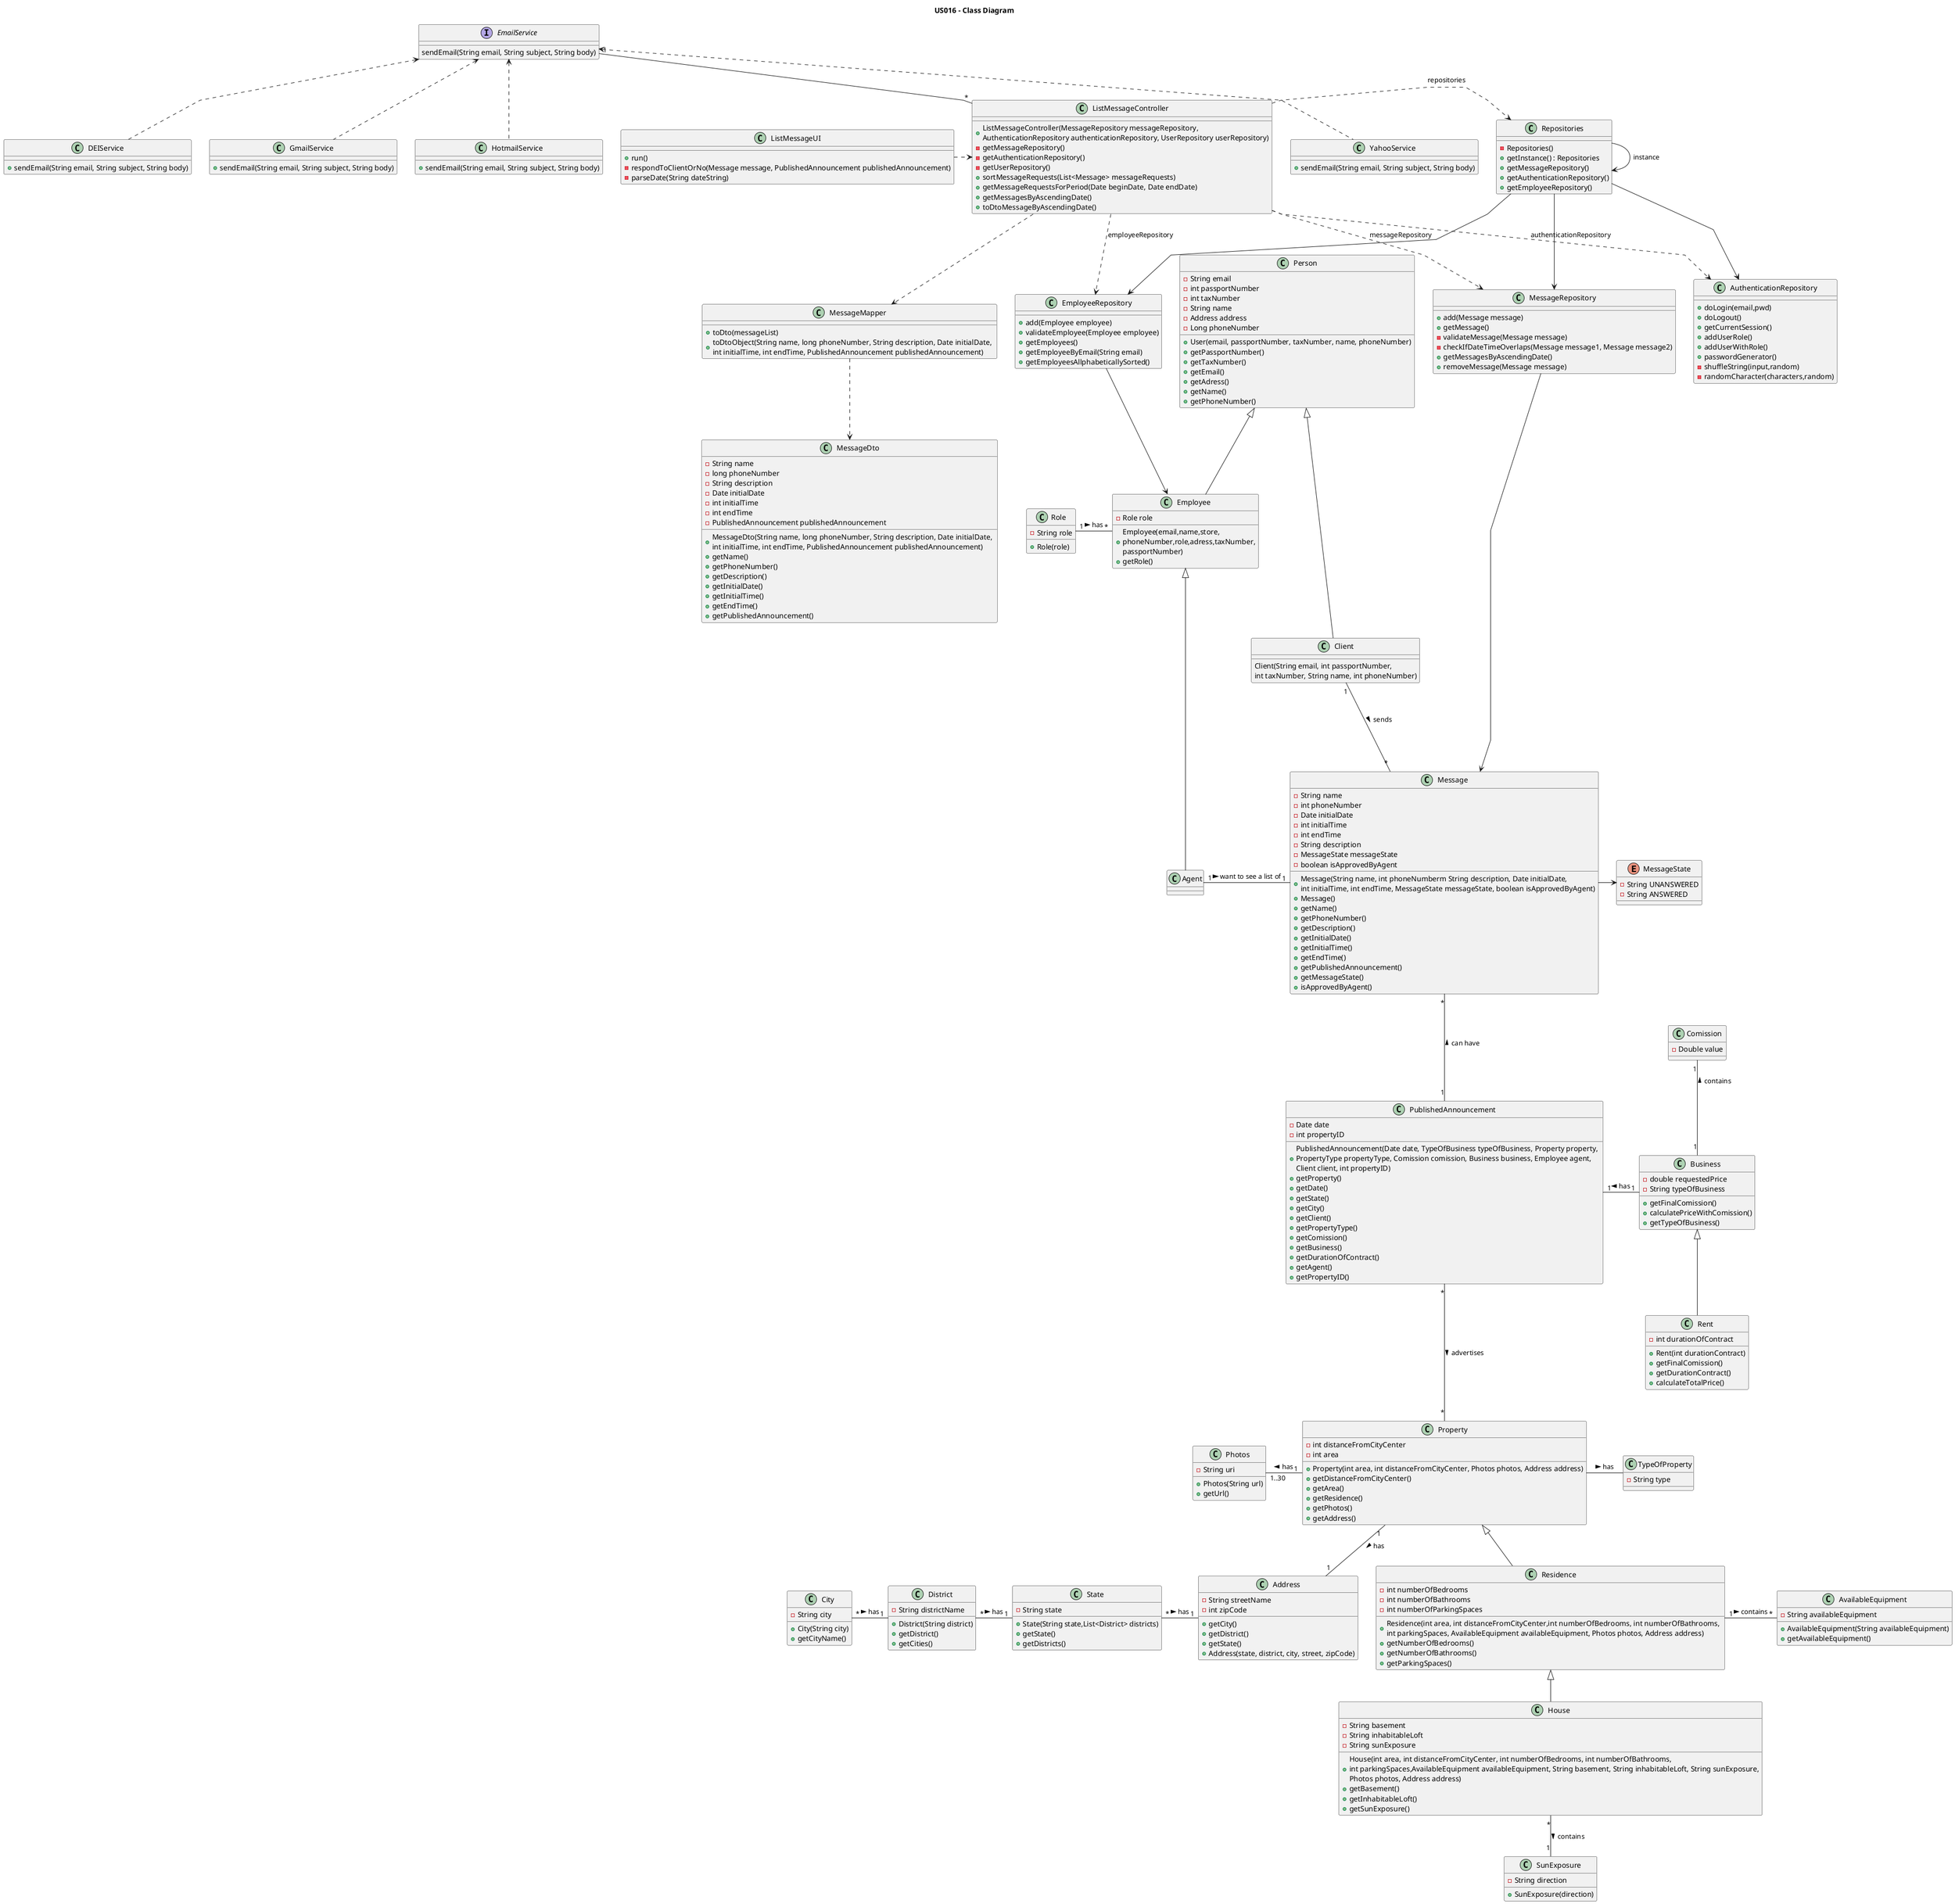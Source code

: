 @startuml

title US016 - Class Diagram

skinparam packageStyle rectangle
skinparam shadowing false
skinparam linetype polyline

class ListMessageUI {
    + run()
    - respondToClientOrNo(Message message, PublishedAnnouncement publishedAnnouncement)
    - parseDate(String dateString)
}

class ListMessageController {
    + ListMessageController(MessageRepository messageRepository, \nAuthenticationRepository authenticationRepository, UserRepository userRepository)
    - getMessageRepository()
    - getAuthenticationRepository()
    - getUserRepository()
    + sortMessageRequests(List<Message> messageRequests)
    + getMessageRequestsForPeriod(Date beginDate, Date endDate)
    + getMessagesByAscendingDate()
    + toDtoMessageByAscendingDate()
}

class Repositories {
    - Repositories()
    + getInstance() : Repositories
    + getMessageRepository()
    + getAuthenticationRepository()
    + getEmployeeRepository()
}

class MessageRepository {
    + add(Message message)
    + getMessage()
    - validateMessage(Message message)
    - checkIfDateTimeOverlaps(Message message1, Message message2)
    + getMessagesByAscendingDate()
    + removeMessage(Message message)
}

class Message {
    - String name
    - int phoneNumber
    - Date initialDate
    - int initialTime
    - int endTime
    - String description
    - MessageState messageState
    - boolean isApprovedByAgent

    + Message(String name, int phoneNumberm String description, Date initialDate, \nint initialTime, int endTime, MessageState messageState, boolean isApprovedByAgent)
    + Message()
    + getName()
    + getPhoneNumber()
    + getDescription()
    + getInitialDate()
    + getInitialTime()
    + getEndTime()
    + getPublishedAnnouncement()
    + getMessageState()
    + isApprovedByAgent()
}

class AuthenticationRepository {
    + doLogin(email,pwd)
    + doLogout()
    + getCurrentSession()
    + addUserRole()
    + addUserWithRole()
    + passwordGenerator()
    - shuffleString(input,random)
    - randomCharacter(characters,random)
}

class EmployeeRepository {
    + add(Employee employee)
    + validateEmployee(Employee employee)
    + getEmployees()
    + getEmployeeByEmail(String email)
    + getEmployeesAllphabeticallySorted()
}

class Person {
    - String email
    - int passportNumber
    - int taxNumber
    - String name
    - Address address
    - Long phoneNumber

    + User(email, passportNumber, taxNumber, name, phoneNumber)
    + getPassportNumber()
    + getTaxNumber()
    + getEmail()
    + getAdress()
    + getName()
    + getPhoneNumber()
}

class Agent {

}

class Residence {
    - int numberOfBedrooms
    - int numberOfBathrooms
    - int numberOfParkingSpaces

    + Residence(int area, int distanceFromCityCenter,int numberOfBedrooms, int numberOfBathrooms, \nint parkingSpaces, AvailableEquipment availableEquipment, Photos photos, Address address)
    + getNumberOfBedrooms()
    + getNumberOfBathrooms()
    + getParkingSpaces()
}

class House {
    - String basement
    - String inhabitableLoft
    - String sunExposure

    + House(int area, int distanceFromCityCenter, int numberOfBedrooms, int numberOfBathrooms, \nint parkingSpaces,AvailableEquipment availableEquipment, String basement, String inhabitableLoft, String sunExposure,\nPhotos photos, Address address)
    + getBasement()
    + getInhabitableLoft()
    + getSunExposure()
}

class SunExposure {
    - String direction

    + SunExposure(direction)
}

class AvailableEquipment {
    - String availableEquipment

    + AvailableEquipment(String availableEquipment)
    + getAvailableEquipment()
}

class Address{
    - String streetName
    - int zipCode
    + getCity()
    + getDistrict()
    + getState()
    + Address(state, district, city, street, zipCode)
}

class District {
    - String districtName

    + District(String district)
    + getDistrict()
    + getCities()
}

class City{
    - String city

    + City(String city)
    + getCityName()
}

class State{
    - String state

    + State(String state,List<District> districts)
    + getState()
    + getDistricts()
}

class Photos {
    - String uri

    + Photos(String url)
    + getUrl()
}

class Property {
    - int distanceFromCityCenter
    - int area

    + Property(int area, int distanceFromCityCenter, Photos photos, Address address)
    + getDistanceFromCityCenter()
    + getArea()
    + getResidence()
    + getPhotos()
    + getAddress()
}

class Rent {
    - int durationOfContract

    + Rent(int durationContract)
    + getFinalComission()
    + getDurationContract()
    + calculateTotalPrice()
}

class PublishedAnnouncement {
    - Date date
    - int propertyID

    + PublishedAnnouncement(Date date, TypeOfBusiness typeOfBusiness, Property property, \nPropertyType propertyType, Comission comission, Business business, Employee agent, \nClient client, int propertyID)
    + getProperty()
    + getDate()
    + getState()
    + getCity()
    + getClient()
    + getPropertyType()
    + getComission()
    + getBusiness()
    + getDurationOfContract()
    + getAgent()
    + getPropertyID()
}

class Employee {
    - Role role

    + Employee(email,name,store,\nphoneNumber,role,adress,taxNumber,\npassportNumber)
    + getRole()
}

class Business {
    - double requestedPrice
    - String typeOfBusiness

    + getFinalComission()
    + calculatePriceWithComission()
    + getTypeOfBusiness()
}

class Role {
    - String role
    + Role(role)
}

class MessageMapper {
    + toDto(messageList)
    + toDtoObject(String name, long phoneNumber, String description, Date initialDate, \nint initialTime, int endTime, PublishedAnnouncement publishedAnnouncement)
}

class MessageDto {
    - String name
    - long phoneNumber
    - String description
    - Date initialDate
    - int initialTime
    - int endTime
    - PublishedAnnouncement publishedAnnouncement

    + MessageDto(String name, long phoneNumber, String description, Date initialDate, \nint initialTime, int endTime, PublishedAnnouncement publishedAnnouncement)
    + getName()
    + getPhoneNumber()
    + getDescription()
    + getInitialDate()
    + getInitialTime()
    + getEndTime()
    + getPublishedAnnouncement()
}

class Client {
    Client(String email, int passportNumber, \nint taxNumber, String name, int phoneNumber)
}

interface EmailService {
    sendEmail(String email, String subject, String body)
}

class DEIService {
    + sendEmail(String email, String subject, String body)
}

class GmailService {
    + sendEmail(String email, String subject, String body)
}

class HotmailService {
    + sendEmail(String email, String subject, String body)
}

class YahooService {
    + sendEmail(String email, String subject, String body)
}

'class EmailNotificationAdapter {
'    + sendEmail(String email, String subject, String body)
'    + isValidEmailDomain(String email)
'    ~ isValidEmailDomain(String email)
'    + removeBookingRequest(Message message)
'    - getMessageRepository()
'}

class TypeOfProperty {
    - String type
}

class Comission {
    - Double value
}

enum MessageState {
    - String UNANSWERED
    - String ANSWERED
}

ListMessageUI .> ListMessageController

ListMessageController .> Repositories : repositories
ListMessageController ..> AuthenticationRepository : authenticationRepository
ListMessageController ..> MessageRepository : messageRepository
ListMessageController ..> EmployeeRepository : employeeRepository
ListMessageController ..> MessageMapper
ListMessageController "*" -up- "1" EmailService

EmailService <.. DEIService
EmailService <.. GmailService
EmailService <.. HotmailService
EmailService <.. YahooService

Repositories --> Repositories : instance
Repositories --> AuthenticationRepository
Repositories --> MessageRepository
Repositories --> EmployeeRepository

MessageMapper ..> MessageDto

MessageRepository --> Message

EmployeeRepository --> Employee

Person <|-- Employee
Person <|-- Client

Employee <|---- Agent
Employee "*" -left- "1" Role : has <

Message "*" -left- "1" Client : sends <
Message "1" -left- "1" Agent : want to see a list of <
Message "*" --- "1" PublishedAnnouncement : can have <
Message -right-> MessageState

PublishedAnnouncement "1" -right- "1" Business : has <
PublishedAnnouncement "*" --- "*" Property : advertises >

Property "1" -left- "1..30" Photos : has >
Property <|-- Residence
Property "1" -- "1" Address : has >
Property -right- TypeOfProperty : has >


Address "1" -left- "*" State : has <
State "1" -left- "*" District : has <
District "1" -left- "*" City : has <

Residence <|-- House
Residence "1" -right- "*" AvailableEquipment : contains >

House "*" -- "1" SunExposure : contains >

Business <|-- Rent
Business "1" -up- "1" Comission : contains >





@enduml